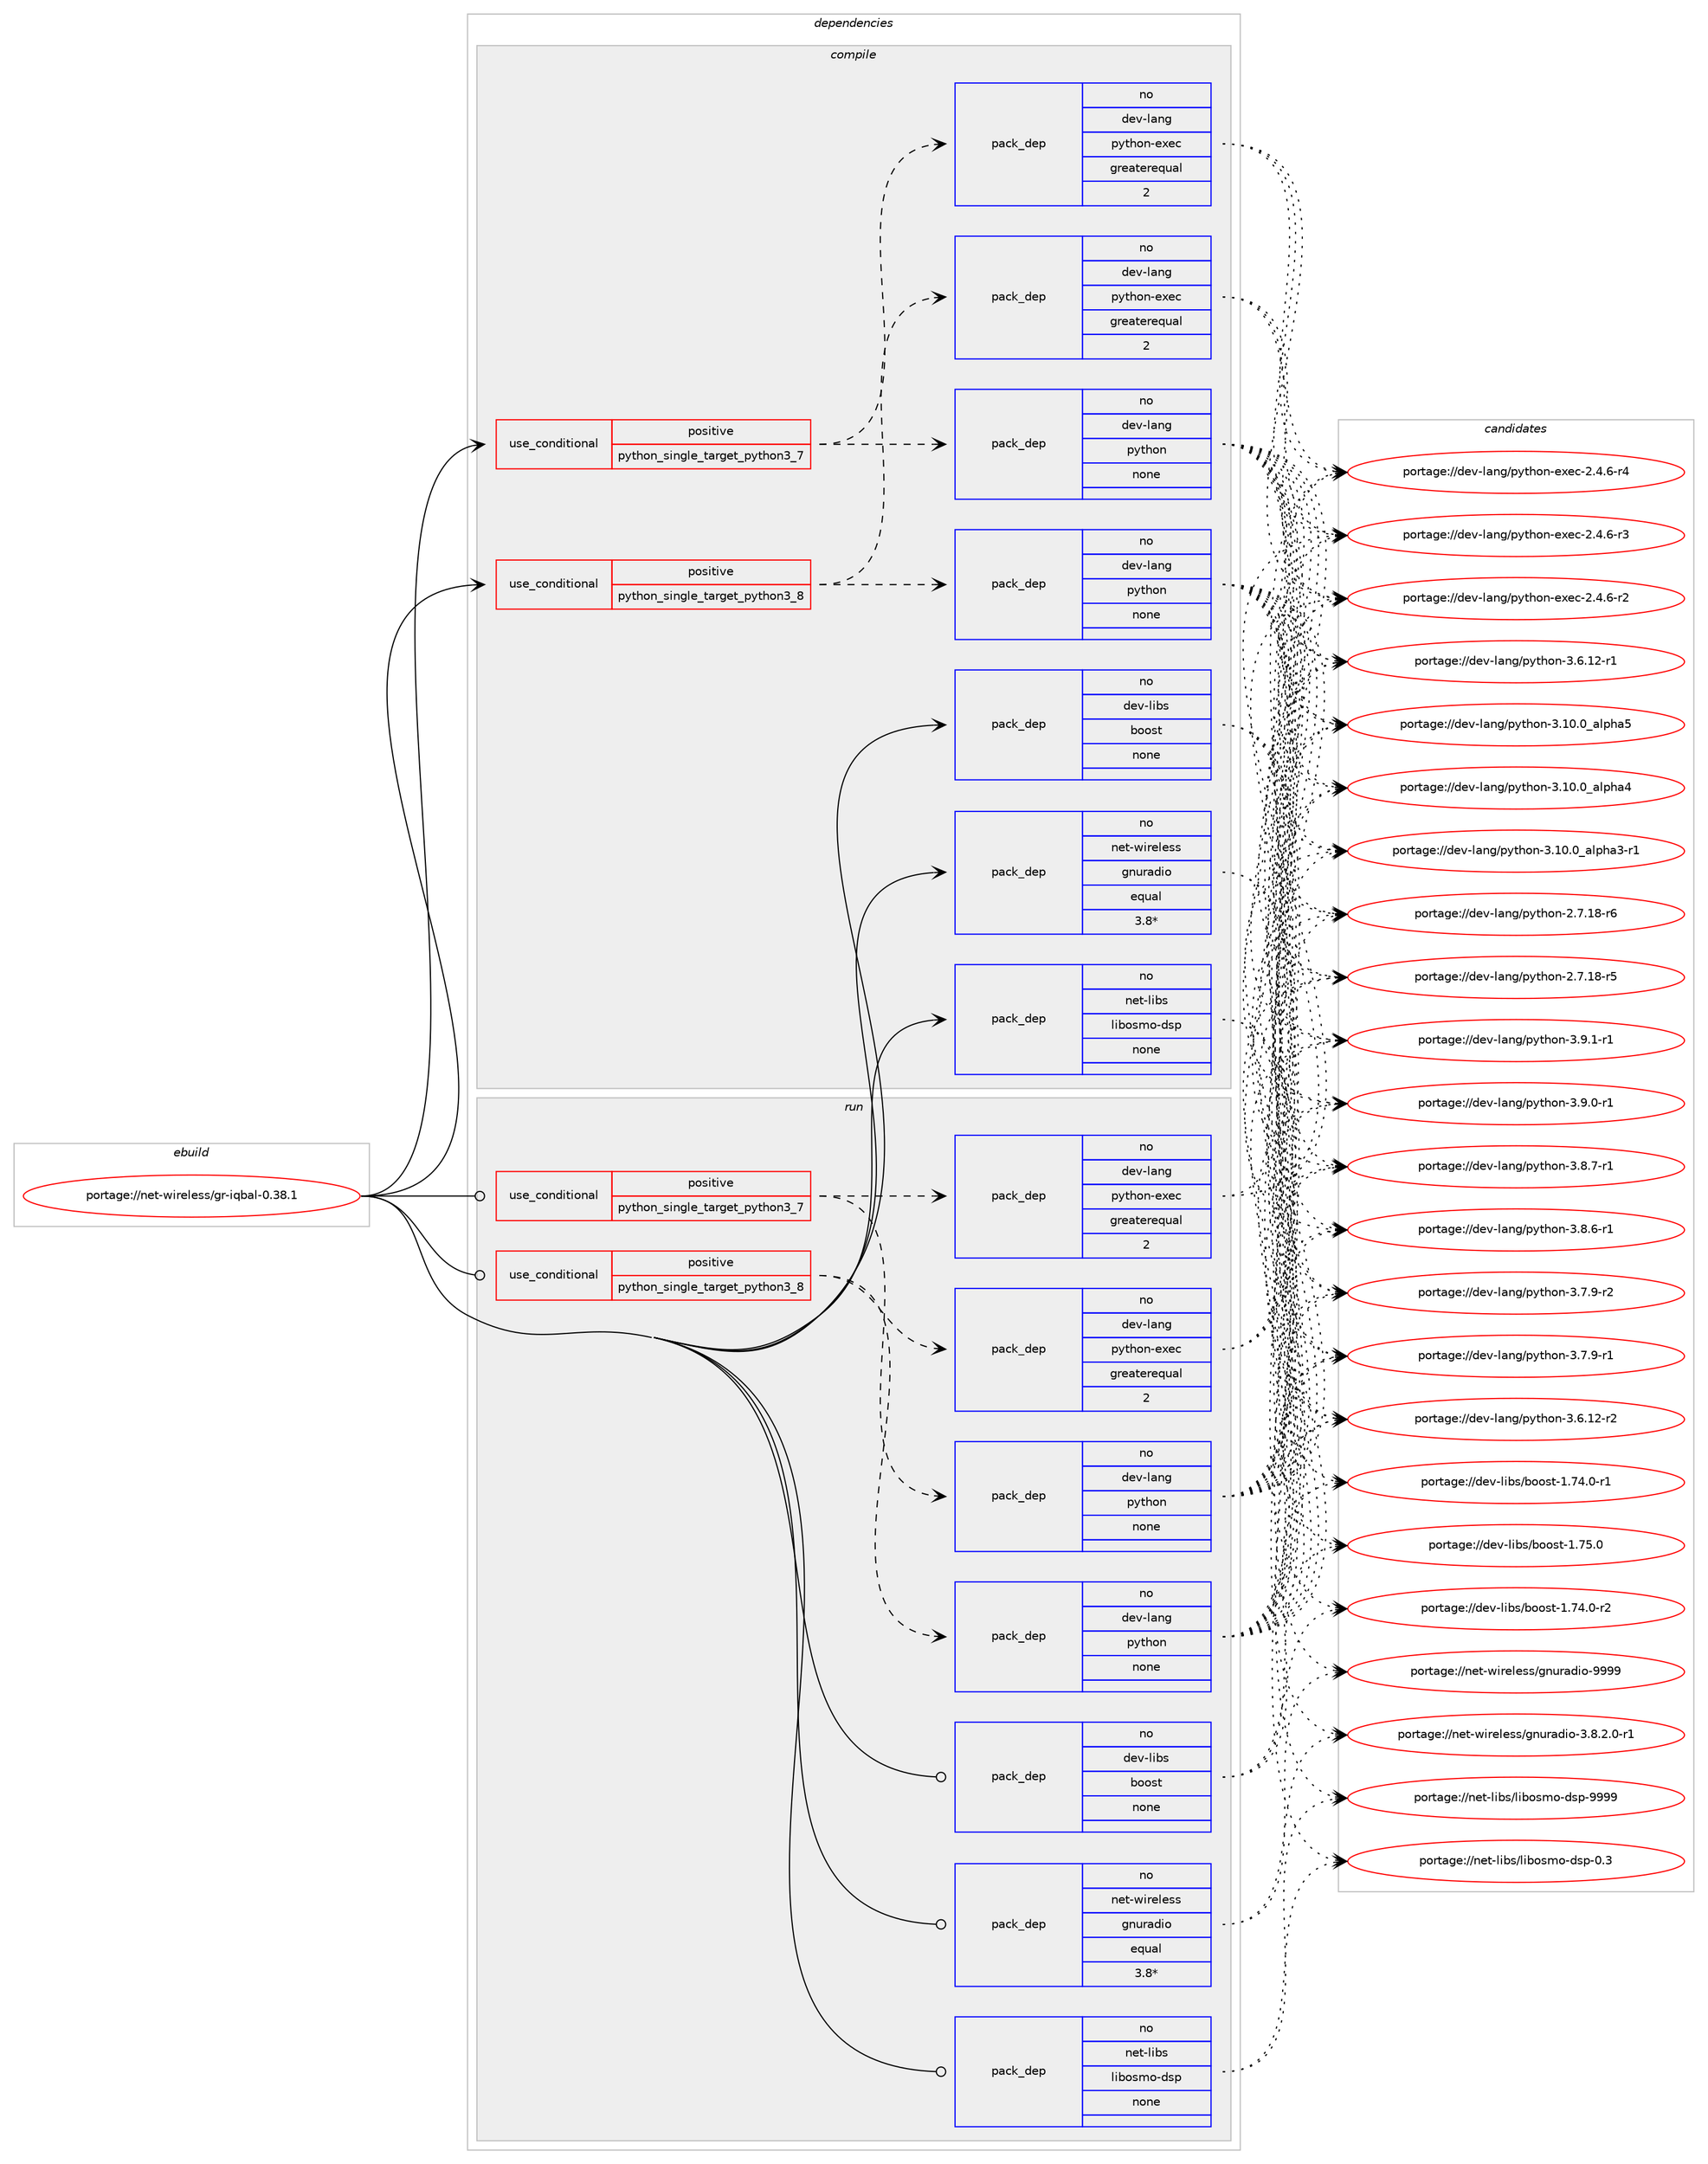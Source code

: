 digraph prolog {

# *************
# Graph options
# *************

newrank=true;
concentrate=true;
compound=true;
graph [rankdir=LR,fontname=Helvetica,fontsize=10,ranksep=1.5];#, ranksep=2.5, nodesep=0.2];
edge  [arrowhead=vee];
node  [fontname=Helvetica,fontsize=10];

# **********
# The ebuild
# **********

subgraph cluster_leftcol {
color=gray;
rank=same;
label=<<i>ebuild</i>>;
id [label="portage://net-wireless/gr-iqbal-0.38.1", color=red, width=4, href="../net-wireless/gr-iqbal-0.38.1.svg"];
}

# ****************
# The dependencies
# ****************

subgraph cluster_midcol {
color=gray;
label=<<i>dependencies</i>>;
subgraph cluster_compile {
fillcolor="#eeeeee";
style=filled;
label=<<i>compile</i>>;
subgraph cond6354 {
dependency20651 [label=<<TABLE BORDER="0" CELLBORDER="1" CELLSPACING="0" CELLPADDING="4"><TR><TD ROWSPAN="3" CELLPADDING="10">use_conditional</TD></TR><TR><TD>positive</TD></TR><TR><TD>python_single_target_python3_7</TD></TR></TABLE>>, shape=none, color=red];
subgraph pack14139 {
dependency20652 [label=<<TABLE BORDER="0" CELLBORDER="1" CELLSPACING="0" CELLPADDING="4" WIDTH="220"><TR><TD ROWSPAN="6" CELLPADDING="30">pack_dep</TD></TR><TR><TD WIDTH="110">no</TD></TR><TR><TD>dev-lang</TD></TR><TR><TD>python</TD></TR><TR><TD>none</TD></TR><TR><TD></TD></TR></TABLE>>, shape=none, color=blue];
}
dependency20651:e -> dependency20652:w [weight=20,style="dashed",arrowhead="vee"];
subgraph pack14140 {
dependency20653 [label=<<TABLE BORDER="0" CELLBORDER="1" CELLSPACING="0" CELLPADDING="4" WIDTH="220"><TR><TD ROWSPAN="6" CELLPADDING="30">pack_dep</TD></TR><TR><TD WIDTH="110">no</TD></TR><TR><TD>dev-lang</TD></TR><TR><TD>python-exec</TD></TR><TR><TD>greaterequal</TD></TR><TR><TD>2</TD></TR></TABLE>>, shape=none, color=blue];
}
dependency20651:e -> dependency20653:w [weight=20,style="dashed",arrowhead="vee"];
}
id:e -> dependency20651:w [weight=20,style="solid",arrowhead="vee"];
subgraph cond6355 {
dependency20654 [label=<<TABLE BORDER="0" CELLBORDER="1" CELLSPACING="0" CELLPADDING="4"><TR><TD ROWSPAN="3" CELLPADDING="10">use_conditional</TD></TR><TR><TD>positive</TD></TR><TR><TD>python_single_target_python3_8</TD></TR></TABLE>>, shape=none, color=red];
subgraph pack14141 {
dependency20655 [label=<<TABLE BORDER="0" CELLBORDER="1" CELLSPACING="0" CELLPADDING="4" WIDTH="220"><TR><TD ROWSPAN="6" CELLPADDING="30">pack_dep</TD></TR><TR><TD WIDTH="110">no</TD></TR><TR><TD>dev-lang</TD></TR><TR><TD>python</TD></TR><TR><TD>none</TD></TR><TR><TD></TD></TR></TABLE>>, shape=none, color=blue];
}
dependency20654:e -> dependency20655:w [weight=20,style="dashed",arrowhead="vee"];
subgraph pack14142 {
dependency20656 [label=<<TABLE BORDER="0" CELLBORDER="1" CELLSPACING="0" CELLPADDING="4" WIDTH="220"><TR><TD ROWSPAN="6" CELLPADDING="30">pack_dep</TD></TR><TR><TD WIDTH="110">no</TD></TR><TR><TD>dev-lang</TD></TR><TR><TD>python-exec</TD></TR><TR><TD>greaterequal</TD></TR><TR><TD>2</TD></TR></TABLE>>, shape=none, color=blue];
}
dependency20654:e -> dependency20656:w [weight=20,style="dashed",arrowhead="vee"];
}
id:e -> dependency20654:w [weight=20,style="solid",arrowhead="vee"];
subgraph pack14143 {
dependency20657 [label=<<TABLE BORDER="0" CELLBORDER="1" CELLSPACING="0" CELLPADDING="4" WIDTH="220"><TR><TD ROWSPAN="6" CELLPADDING="30">pack_dep</TD></TR><TR><TD WIDTH="110">no</TD></TR><TR><TD>dev-libs</TD></TR><TR><TD>boost</TD></TR><TR><TD>none</TD></TR><TR><TD></TD></TR></TABLE>>, shape=none, color=blue];
}
id:e -> dependency20657:w [weight=20,style="solid",arrowhead="vee"];
subgraph pack14144 {
dependency20658 [label=<<TABLE BORDER="0" CELLBORDER="1" CELLSPACING="0" CELLPADDING="4" WIDTH="220"><TR><TD ROWSPAN="6" CELLPADDING="30">pack_dep</TD></TR><TR><TD WIDTH="110">no</TD></TR><TR><TD>net-libs</TD></TR><TR><TD>libosmo-dsp</TD></TR><TR><TD>none</TD></TR><TR><TD></TD></TR></TABLE>>, shape=none, color=blue];
}
id:e -> dependency20658:w [weight=20,style="solid",arrowhead="vee"];
subgraph pack14145 {
dependency20659 [label=<<TABLE BORDER="0" CELLBORDER="1" CELLSPACING="0" CELLPADDING="4" WIDTH="220"><TR><TD ROWSPAN="6" CELLPADDING="30">pack_dep</TD></TR><TR><TD WIDTH="110">no</TD></TR><TR><TD>net-wireless</TD></TR><TR><TD>gnuradio</TD></TR><TR><TD>equal</TD></TR><TR><TD>3.8*</TD></TR></TABLE>>, shape=none, color=blue];
}
id:e -> dependency20659:w [weight=20,style="solid",arrowhead="vee"];
}
subgraph cluster_compileandrun {
fillcolor="#eeeeee";
style=filled;
label=<<i>compile and run</i>>;
}
subgraph cluster_run {
fillcolor="#eeeeee";
style=filled;
label=<<i>run</i>>;
subgraph cond6356 {
dependency20660 [label=<<TABLE BORDER="0" CELLBORDER="1" CELLSPACING="0" CELLPADDING="4"><TR><TD ROWSPAN="3" CELLPADDING="10">use_conditional</TD></TR><TR><TD>positive</TD></TR><TR><TD>python_single_target_python3_7</TD></TR></TABLE>>, shape=none, color=red];
subgraph pack14146 {
dependency20661 [label=<<TABLE BORDER="0" CELLBORDER="1" CELLSPACING="0" CELLPADDING="4" WIDTH="220"><TR><TD ROWSPAN="6" CELLPADDING="30">pack_dep</TD></TR><TR><TD WIDTH="110">no</TD></TR><TR><TD>dev-lang</TD></TR><TR><TD>python</TD></TR><TR><TD>none</TD></TR><TR><TD></TD></TR></TABLE>>, shape=none, color=blue];
}
dependency20660:e -> dependency20661:w [weight=20,style="dashed",arrowhead="vee"];
subgraph pack14147 {
dependency20662 [label=<<TABLE BORDER="0" CELLBORDER="1" CELLSPACING="0" CELLPADDING="4" WIDTH="220"><TR><TD ROWSPAN="6" CELLPADDING="30">pack_dep</TD></TR><TR><TD WIDTH="110">no</TD></TR><TR><TD>dev-lang</TD></TR><TR><TD>python-exec</TD></TR><TR><TD>greaterequal</TD></TR><TR><TD>2</TD></TR></TABLE>>, shape=none, color=blue];
}
dependency20660:e -> dependency20662:w [weight=20,style="dashed",arrowhead="vee"];
}
id:e -> dependency20660:w [weight=20,style="solid",arrowhead="odot"];
subgraph cond6357 {
dependency20663 [label=<<TABLE BORDER="0" CELLBORDER="1" CELLSPACING="0" CELLPADDING="4"><TR><TD ROWSPAN="3" CELLPADDING="10">use_conditional</TD></TR><TR><TD>positive</TD></TR><TR><TD>python_single_target_python3_8</TD></TR></TABLE>>, shape=none, color=red];
subgraph pack14148 {
dependency20664 [label=<<TABLE BORDER="0" CELLBORDER="1" CELLSPACING="0" CELLPADDING="4" WIDTH="220"><TR><TD ROWSPAN="6" CELLPADDING="30">pack_dep</TD></TR><TR><TD WIDTH="110">no</TD></TR><TR><TD>dev-lang</TD></TR><TR><TD>python</TD></TR><TR><TD>none</TD></TR><TR><TD></TD></TR></TABLE>>, shape=none, color=blue];
}
dependency20663:e -> dependency20664:w [weight=20,style="dashed",arrowhead="vee"];
subgraph pack14149 {
dependency20665 [label=<<TABLE BORDER="0" CELLBORDER="1" CELLSPACING="0" CELLPADDING="4" WIDTH="220"><TR><TD ROWSPAN="6" CELLPADDING="30">pack_dep</TD></TR><TR><TD WIDTH="110">no</TD></TR><TR><TD>dev-lang</TD></TR><TR><TD>python-exec</TD></TR><TR><TD>greaterequal</TD></TR><TR><TD>2</TD></TR></TABLE>>, shape=none, color=blue];
}
dependency20663:e -> dependency20665:w [weight=20,style="dashed",arrowhead="vee"];
}
id:e -> dependency20663:w [weight=20,style="solid",arrowhead="odot"];
subgraph pack14150 {
dependency20666 [label=<<TABLE BORDER="0" CELLBORDER="1" CELLSPACING="0" CELLPADDING="4" WIDTH="220"><TR><TD ROWSPAN="6" CELLPADDING="30">pack_dep</TD></TR><TR><TD WIDTH="110">no</TD></TR><TR><TD>dev-libs</TD></TR><TR><TD>boost</TD></TR><TR><TD>none</TD></TR><TR><TD></TD></TR></TABLE>>, shape=none, color=blue];
}
id:e -> dependency20666:w [weight=20,style="solid",arrowhead="odot"];
subgraph pack14151 {
dependency20667 [label=<<TABLE BORDER="0" CELLBORDER="1" CELLSPACING="0" CELLPADDING="4" WIDTH="220"><TR><TD ROWSPAN="6" CELLPADDING="30">pack_dep</TD></TR><TR><TD WIDTH="110">no</TD></TR><TR><TD>net-libs</TD></TR><TR><TD>libosmo-dsp</TD></TR><TR><TD>none</TD></TR><TR><TD></TD></TR></TABLE>>, shape=none, color=blue];
}
id:e -> dependency20667:w [weight=20,style="solid",arrowhead="odot"];
subgraph pack14152 {
dependency20668 [label=<<TABLE BORDER="0" CELLBORDER="1" CELLSPACING="0" CELLPADDING="4" WIDTH="220"><TR><TD ROWSPAN="6" CELLPADDING="30">pack_dep</TD></TR><TR><TD WIDTH="110">no</TD></TR><TR><TD>net-wireless</TD></TR><TR><TD>gnuradio</TD></TR><TR><TD>equal</TD></TR><TR><TD>3.8*</TD></TR></TABLE>>, shape=none, color=blue];
}
id:e -> dependency20668:w [weight=20,style="solid",arrowhead="odot"];
}
}

# **************
# The candidates
# **************

subgraph cluster_choices {
rank=same;
color=gray;
label=<<i>candidates</i>>;

subgraph choice14139 {
color=black;
nodesep=1;
choice1001011184510897110103471121211161041111104551465746494511449 [label="portage://dev-lang/python-3.9.1-r1", color=red, width=4,href="../dev-lang/python-3.9.1-r1.svg"];
choice1001011184510897110103471121211161041111104551465746484511449 [label="portage://dev-lang/python-3.9.0-r1", color=red, width=4,href="../dev-lang/python-3.9.0-r1.svg"];
choice1001011184510897110103471121211161041111104551465646554511449 [label="portage://dev-lang/python-3.8.7-r1", color=red, width=4,href="../dev-lang/python-3.8.7-r1.svg"];
choice1001011184510897110103471121211161041111104551465646544511449 [label="portage://dev-lang/python-3.8.6-r1", color=red, width=4,href="../dev-lang/python-3.8.6-r1.svg"];
choice1001011184510897110103471121211161041111104551465546574511450 [label="portage://dev-lang/python-3.7.9-r2", color=red, width=4,href="../dev-lang/python-3.7.9-r2.svg"];
choice1001011184510897110103471121211161041111104551465546574511449 [label="portage://dev-lang/python-3.7.9-r1", color=red, width=4,href="../dev-lang/python-3.7.9-r1.svg"];
choice100101118451089711010347112121116104111110455146544649504511450 [label="portage://dev-lang/python-3.6.12-r2", color=red, width=4,href="../dev-lang/python-3.6.12-r2.svg"];
choice100101118451089711010347112121116104111110455146544649504511449 [label="portage://dev-lang/python-3.6.12-r1", color=red, width=4,href="../dev-lang/python-3.6.12-r1.svg"];
choice1001011184510897110103471121211161041111104551464948464895971081121049753 [label="portage://dev-lang/python-3.10.0_alpha5", color=red, width=4,href="../dev-lang/python-3.10.0_alpha5.svg"];
choice1001011184510897110103471121211161041111104551464948464895971081121049752 [label="portage://dev-lang/python-3.10.0_alpha4", color=red, width=4,href="../dev-lang/python-3.10.0_alpha4.svg"];
choice10010111845108971101034711212111610411111045514649484648959710811210497514511449 [label="portage://dev-lang/python-3.10.0_alpha3-r1", color=red, width=4,href="../dev-lang/python-3.10.0_alpha3-r1.svg"];
choice100101118451089711010347112121116104111110455046554649564511454 [label="portage://dev-lang/python-2.7.18-r6", color=red, width=4,href="../dev-lang/python-2.7.18-r6.svg"];
choice100101118451089711010347112121116104111110455046554649564511453 [label="portage://dev-lang/python-2.7.18-r5", color=red, width=4,href="../dev-lang/python-2.7.18-r5.svg"];
dependency20652:e -> choice1001011184510897110103471121211161041111104551465746494511449:w [style=dotted,weight="100"];
dependency20652:e -> choice1001011184510897110103471121211161041111104551465746484511449:w [style=dotted,weight="100"];
dependency20652:e -> choice1001011184510897110103471121211161041111104551465646554511449:w [style=dotted,weight="100"];
dependency20652:e -> choice1001011184510897110103471121211161041111104551465646544511449:w [style=dotted,weight="100"];
dependency20652:e -> choice1001011184510897110103471121211161041111104551465546574511450:w [style=dotted,weight="100"];
dependency20652:e -> choice1001011184510897110103471121211161041111104551465546574511449:w [style=dotted,weight="100"];
dependency20652:e -> choice100101118451089711010347112121116104111110455146544649504511450:w [style=dotted,weight="100"];
dependency20652:e -> choice100101118451089711010347112121116104111110455146544649504511449:w [style=dotted,weight="100"];
dependency20652:e -> choice1001011184510897110103471121211161041111104551464948464895971081121049753:w [style=dotted,weight="100"];
dependency20652:e -> choice1001011184510897110103471121211161041111104551464948464895971081121049752:w [style=dotted,weight="100"];
dependency20652:e -> choice10010111845108971101034711212111610411111045514649484648959710811210497514511449:w [style=dotted,weight="100"];
dependency20652:e -> choice100101118451089711010347112121116104111110455046554649564511454:w [style=dotted,weight="100"];
dependency20652:e -> choice100101118451089711010347112121116104111110455046554649564511453:w [style=dotted,weight="100"];
}
subgraph choice14140 {
color=black;
nodesep=1;
choice10010111845108971101034711212111610411111045101120101994550465246544511452 [label="portage://dev-lang/python-exec-2.4.6-r4", color=red, width=4,href="../dev-lang/python-exec-2.4.6-r4.svg"];
choice10010111845108971101034711212111610411111045101120101994550465246544511451 [label="portage://dev-lang/python-exec-2.4.6-r3", color=red, width=4,href="../dev-lang/python-exec-2.4.6-r3.svg"];
choice10010111845108971101034711212111610411111045101120101994550465246544511450 [label="portage://dev-lang/python-exec-2.4.6-r2", color=red, width=4,href="../dev-lang/python-exec-2.4.6-r2.svg"];
dependency20653:e -> choice10010111845108971101034711212111610411111045101120101994550465246544511452:w [style=dotted,weight="100"];
dependency20653:e -> choice10010111845108971101034711212111610411111045101120101994550465246544511451:w [style=dotted,weight="100"];
dependency20653:e -> choice10010111845108971101034711212111610411111045101120101994550465246544511450:w [style=dotted,weight="100"];
}
subgraph choice14141 {
color=black;
nodesep=1;
choice1001011184510897110103471121211161041111104551465746494511449 [label="portage://dev-lang/python-3.9.1-r1", color=red, width=4,href="../dev-lang/python-3.9.1-r1.svg"];
choice1001011184510897110103471121211161041111104551465746484511449 [label="portage://dev-lang/python-3.9.0-r1", color=red, width=4,href="../dev-lang/python-3.9.0-r1.svg"];
choice1001011184510897110103471121211161041111104551465646554511449 [label="portage://dev-lang/python-3.8.7-r1", color=red, width=4,href="../dev-lang/python-3.8.7-r1.svg"];
choice1001011184510897110103471121211161041111104551465646544511449 [label="portage://dev-lang/python-3.8.6-r1", color=red, width=4,href="../dev-lang/python-3.8.6-r1.svg"];
choice1001011184510897110103471121211161041111104551465546574511450 [label="portage://dev-lang/python-3.7.9-r2", color=red, width=4,href="../dev-lang/python-3.7.9-r2.svg"];
choice1001011184510897110103471121211161041111104551465546574511449 [label="portage://dev-lang/python-3.7.9-r1", color=red, width=4,href="../dev-lang/python-3.7.9-r1.svg"];
choice100101118451089711010347112121116104111110455146544649504511450 [label="portage://dev-lang/python-3.6.12-r2", color=red, width=4,href="../dev-lang/python-3.6.12-r2.svg"];
choice100101118451089711010347112121116104111110455146544649504511449 [label="portage://dev-lang/python-3.6.12-r1", color=red, width=4,href="../dev-lang/python-3.6.12-r1.svg"];
choice1001011184510897110103471121211161041111104551464948464895971081121049753 [label="portage://dev-lang/python-3.10.0_alpha5", color=red, width=4,href="../dev-lang/python-3.10.0_alpha5.svg"];
choice1001011184510897110103471121211161041111104551464948464895971081121049752 [label="portage://dev-lang/python-3.10.0_alpha4", color=red, width=4,href="../dev-lang/python-3.10.0_alpha4.svg"];
choice10010111845108971101034711212111610411111045514649484648959710811210497514511449 [label="portage://dev-lang/python-3.10.0_alpha3-r1", color=red, width=4,href="../dev-lang/python-3.10.0_alpha3-r1.svg"];
choice100101118451089711010347112121116104111110455046554649564511454 [label="portage://dev-lang/python-2.7.18-r6", color=red, width=4,href="../dev-lang/python-2.7.18-r6.svg"];
choice100101118451089711010347112121116104111110455046554649564511453 [label="portage://dev-lang/python-2.7.18-r5", color=red, width=4,href="../dev-lang/python-2.7.18-r5.svg"];
dependency20655:e -> choice1001011184510897110103471121211161041111104551465746494511449:w [style=dotted,weight="100"];
dependency20655:e -> choice1001011184510897110103471121211161041111104551465746484511449:w [style=dotted,weight="100"];
dependency20655:e -> choice1001011184510897110103471121211161041111104551465646554511449:w [style=dotted,weight="100"];
dependency20655:e -> choice1001011184510897110103471121211161041111104551465646544511449:w [style=dotted,weight="100"];
dependency20655:e -> choice1001011184510897110103471121211161041111104551465546574511450:w [style=dotted,weight="100"];
dependency20655:e -> choice1001011184510897110103471121211161041111104551465546574511449:w [style=dotted,weight="100"];
dependency20655:e -> choice100101118451089711010347112121116104111110455146544649504511450:w [style=dotted,weight="100"];
dependency20655:e -> choice100101118451089711010347112121116104111110455146544649504511449:w [style=dotted,weight="100"];
dependency20655:e -> choice1001011184510897110103471121211161041111104551464948464895971081121049753:w [style=dotted,weight="100"];
dependency20655:e -> choice1001011184510897110103471121211161041111104551464948464895971081121049752:w [style=dotted,weight="100"];
dependency20655:e -> choice10010111845108971101034711212111610411111045514649484648959710811210497514511449:w [style=dotted,weight="100"];
dependency20655:e -> choice100101118451089711010347112121116104111110455046554649564511454:w [style=dotted,weight="100"];
dependency20655:e -> choice100101118451089711010347112121116104111110455046554649564511453:w [style=dotted,weight="100"];
}
subgraph choice14142 {
color=black;
nodesep=1;
choice10010111845108971101034711212111610411111045101120101994550465246544511452 [label="portage://dev-lang/python-exec-2.4.6-r4", color=red, width=4,href="../dev-lang/python-exec-2.4.6-r4.svg"];
choice10010111845108971101034711212111610411111045101120101994550465246544511451 [label="portage://dev-lang/python-exec-2.4.6-r3", color=red, width=4,href="../dev-lang/python-exec-2.4.6-r3.svg"];
choice10010111845108971101034711212111610411111045101120101994550465246544511450 [label="portage://dev-lang/python-exec-2.4.6-r2", color=red, width=4,href="../dev-lang/python-exec-2.4.6-r2.svg"];
dependency20656:e -> choice10010111845108971101034711212111610411111045101120101994550465246544511452:w [style=dotted,weight="100"];
dependency20656:e -> choice10010111845108971101034711212111610411111045101120101994550465246544511451:w [style=dotted,weight="100"];
dependency20656:e -> choice10010111845108971101034711212111610411111045101120101994550465246544511450:w [style=dotted,weight="100"];
}
subgraph choice14143 {
color=black;
nodesep=1;
choice1001011184510810598115479811111111511645494655534648 [label="portage://dev-libs/boost-1.75.0", color=red, width=4,href="../dev-libs/boost-1.75.0.svg"];
choice10010111845108105981154798111111115116454946555246484511450 [label="portage://dev-libs/boost-1.74.0-r2", color=red, width=4,href="../dev-libs/boost-1.74.0-r2.svg"];
choice10010111845108105981154798111111115116454946555246484511449 [label="portage://dev-libs/boost-1.74.0-r1", color=red, width=4,href="../dev-libs/boost-1.74.0-r1.svg"];
dependency20657:e -> choice1001011184510810598115479811111111511645494655534648:w [style=dotted,weight="100"];
dependency20657:e -> choice10010111845108105981154798111111115116454946555246484511450:w [style=dotted,weight="100"];
dependency20657:e -> choice10010111845108105981154798111111115116454946555246484511449:w [style=dotted,weight="100"];
}
subgraph choice14144 {
color=black;
nodesep=1;
choice11010111645108105981154710810598111115109111451001151124557575757 [label="portage://net-libs/libosmo-dsp-9999", color=red, width=4,href="../net-libs/libosmo-dsp-9999.svg"];
choice110101116451081059811547108105981111151091114510011511245484651 [label="portage://net-libs/libosmo-dsp-0.3", color=red, width=4,href="../net-libs/libosmo-dsp-0.3.svg"];
dependency20658:e -> choice11010111645108105981154710810598111115109111451001151124557575757:w [style=dotted,weight="100"];
dependency20658:e -> choice110101116451081059811547108105981111151091114510011511245484651:w [style=dotted,weight="100"];
}
subgraph choice14145 {
color=black;
nodesep=1;
choice1101011164511910511410110810111511547103110117114971001051114557575757 [label="portage://net-wireless/gnuradio-9999", color=red, width=4,href="../net-wireless/gnuradio-9999.svg"];
choice11010111645119105114101108101115115471031101171149710010511145514656465046484511449 [label="portage://net-wireless/gnuradio-3.8.2.0-r1", color=red, width=4,href="../net-wireless/gnuradio-3.8.2.0-r1.svg"];
dependency20659:e -> choice1101011164511910511410110810111511547103110117114971001051114557575757:w [style=dotted,weight="100"];
dependency20659:e -> choice11010111645119105114101108101115115471031101171149710010511145514656465046484511449:w [style=dotted,weight="100"];
}
subgraph choice14146 {
color=black;
nodesep=1;
choice1001011184510897110103471121211161041111104551465746494511449 [label="portage://dev-lang/python-3.9.1-r1", color=red, width=4,href="../dev-lang/python-3.9.1-r1.svg"];
choice1001011184510897110103471121211161041111104551465746484511449 [label="portage://dev-lang/python-3.9.0-r1", color=red, width=4,href="../dev-lang/python-3.9.0-r1.svg"];
choice1001011184510897110103471121211161041111104551465646554511449 [label="portage://dev-lang/python-3.8.7-r1", color=red, width=4,href="../dev-lang/python-3.8.7-r1.svg"];
choice1001011184510897110103471121211161041111104551465646544511449 [label="portage://dev-lang/python-3.8.6-r1", color=red, width=4,href="../dev-lang/python-3.8.6-r1.svg"];
choice1001011184510897110103471121211161041111104551465546574511450 [label="portage://dev-lang/python-3.7.9-r2", color=red, width=4,href="../dev-lang/python-3.7.9-r2.svg"];
choice1001011184510897110103471121211161041111104551465546574511449 [label="portage://dev-lang/python-3.7.9-r1", color=red, width=4,href="../dev-lang/python-3.7.9-r1.svg"];
choice100101118451089711010347112121116104111110455146544649504511450 [label="portage://dev-lang/python-3.6.12-r2", color=red, width=4,href="../dev-lang/python-3.6.12-r2.svg"];
choice100101118451089711010347112121116104111110455146544649504511449 [label="portage://dev-lang/python-3.6.12-r1", color=red, width=4,href="../dev-lang/python-3.6.12-r1.svg"];
choice1001011184510897110103471121211161041111104551464948464895971081121049753 [label="portage://dev-lang/python-3.10.0_alpha5", color=red, width=4,href="../dev-lang/python-3.10.0_alpha5.svg"];
choice1001011184510897110103471121211161041111104551464948464895971081121049752 [label="portage://dev-lang/python-3.10.0_alpha4", color=red, width=4,href="../dev-lang/python-3.10.0_alpha4.svg"];
choice10010111845108971101034711212111610411111045514649484648959710811210497514511449 [label="portage://dev-lang/python-3.10.0_alpha3-r1", color=red, width=4,href="../dev-lang/python-3.10.0_alpha3-r1.svg"];
choice100101118451089711010347112121116104111110455046554649564511454 [label="portage://dev-lang/python-2.7.18-r6", color=red, width=4,href="../dev-lang/python-2.7.18-r6.svg"];
choice100101118451089711010347112121116104111110455046554649564511453 [label="portage://dev-lang/python-2.7.18-r5", color=red, width=4,href="../dev-lang/python-2.7.18-r5.svg"];
dependency20661:e -> choice1001011184510897110103471121211161041111104551465746494511449:w [style=dotted,weight="100"];
dependency20661:e -> choice1001011184510897110103471121211161041111104551465746484511449:w [style=dotted,weight="100"];
dependency20661:e -> choice1001011184510897110103471121211161041111104551465646554511449:w [style=dotted,weight="100"];
dependency20661:e -> choice1001011184510897110103471121211161041111104551465646544511449:w [style=dotted,weight="100"];
dependency20661:e -> choice1001011184510897110103471121211161041111104551465546574511450:w [style=dotted,weight="100"];
dependency20661:e -> choice1001011184510897110103471121211161041111104551465546574511449:w [style=dotted,weight="100"];
dependency20661:e -> choice100101118451089711010347112121116104111110455146544649504511450:w [style=dotted,weight="100"];
dependency20661:e -> choice100101118451089711010347112121116104111110455146544649504511449:w [style=dotted,weight="100"];
dependency20661:e -> choice1001011184510897110103471121211161041111104551464948464895971081121049753:w [style=dotted,weight="100"];
dependency20661:e -> choice1001011184510897110103471121211161041111104551464948464895971081121049752:w [style=dotted,weight="100"];
dependency20661:e -> choice10010111845108971101034711212111610411111045514649484648959710811210497514511449:w [style=dotted,weight="100"];
dependency20661:e -> choice100101118451089711010347112121116104111110455046554649564511454:w [style=dotted,weight="100"];
dependency20661:e -> choice100101118451089711010347112121116104111110455046554649564511453:w [style=dotted,weight="100"];
}
subgraph choice14147 {
color=black;
nodesep=1;
choice10010111845108971101034711212111610411111045101120101994550465246544511452 [label="portage://dev-lang/python-exec-2.4.6-r4", color=red, width=4,href="../dev-lang/python-exec-2.4.6-r4.svg"];
choice10010111845108971101034711212111610411111045101120101994550465246544511451 [label="portage://dev-lang/python-exec-2.4.6-r3", color=red, width=4,href="../dev-lang/python-exec-2.4.6-r3.svg"];
choice10010111845108971101034711212111610411111045101120101994550465246544511450 [label="portage://dev-lang/python-exec-2.4.6-r2", color=red, width=4,href="../dev-lang/python-exec-2.4.6-r2.svg"];
dependency20662:e -> choice10010111845108971101034711212111610411111045101120101994550465246544511452:w [style=dotted,weight="100"];
dependency20662:e -> choice10010111845108971101034711212111610411111045101120101994550465246544511451:w [style=dotted,weight="100"];
dependency20662:e -> choice10010111845108971101034711212111610411111045101120101994550465246544511450:w [style=dotted,weight="100"];
}
subgraph choice14148 {
color=black;
nodesep=1;
choice1001011184510897110103471121211161041111104551465746494511449 [label="portage://dev-lang/python-3.9.1-r1", color=red, width=4,href="../dev-lang/python-3.9.1-r1.svg"];
choice1001011184510897110103471121211161041111104551465746484511449 [label="portage://dev-lang/python-3.9.0-r1", color=red, width=4,href="../dev-lang/python-3.9.0-r1.svg"];
choice1001011184510897110103471121211161041111104551465646554511449 [label="portage://dev-lang/python-3.8.7-r1", color=red, width=4,href="../dev-lang/python-3.8.7-r1.svg"];
choice1001011184510897110103471121211161041111104551465646544511449 [label="portage://dev-lang/python-3.8.6-r1", color=red, width=4,href="../dev-lang/python-3.8.6-r1.svg"];
choice1001011184510897110103471121211161041111104551465546574511450 [label="portage://dev-lang/python-3.7.9-r2", color=red, width=4,href="../dev-lang/python-3.7.9-r2.svg"];
choice1001011184510897110103471121211161041111104551465546574511449 [label="portage://dev-lang/python-3.7.9-r1", color=red, width=4,href="../dev-lang/python-3.7.9-r1.svg"];
choice100101118451089711010347112121116104111110455146544649504511450 [label="portage://dev-lang/python-3.6.12-r2", color=red, width=4,href="../dev-lang/python-3.6.12-r2.svg"];
choice100101118451089711010347112121116104111110455146544649504511449 [label="portage://dev-lang/python-3.6.12-r1", color=red, width=4,href="../dev-lang/python-3.6.12-r1.svg"];
choice1001011184510897110103471121211161041111104551464948464895971081121049753 [label="portage://dev-lang/python-3.10.0_alpha5", color=red, width=4,href="../dev-lang/python-3.10.0_alpha5.svg"];
choice1001011184510897110103471121211161041111104551464948464895971081121049752 [label="portage://dev-lang/python-3.10.0_alpha4", color=red, width=4,href="../dev-lang/python-3.10.0_alpha4.svg"];
choice10010111845108971101034711212111610411111045514649484648959710811210497514511449 [label="portage://dev-lang/python-3.10.0_alpha3-r1", color=red, width=4,href="../dev-lang/python-3.10.0_alpha3-r1.svg"];
choice100101118451089711010347112121116104111110455046554649564511454 [label="portage://dev-lang/python-2.7.18-r6", color=red, width=4,href="../dev-lang/python-2.7.18-r6.svg"];
choice100101118451089711010347112121116104111110455046554649564511453 [label="portage://dev-lang/python-2.7.18-r5", color=red, width=4,href="../dev-lang/python-2.7.18-r5.svg"];
dependency20664:e -> choice1001011184510897110103471121211161041111104551465746494511449:w [style=dotted,weight="100"];
dependency20664:e -> choice1001011184510897110103471121211161041111104551465746484511449:w [style=dotted,weight="100"];
dependency20664:e -> choice1001011184510897110103471121211161041111104551465646554511449:w [style=dotted,weight="100"];
dependency20664:e -> choice1001011184510897110103471121211161041111104551465646544511449:w [style=dotted,weight="100"];
dependency20664:e -> choice1001011184510897110103471121211161041111104551465546574511450:w [style=dotted,weight="100"];
dependency20664:e -> choice1001011184510897110103471121211161041111104551465546574511449:w [style=dotted,weight="100"];
dependency20664:e -> choice100101118451089711010347112121116104111110455146544649504511450:w [style=dotted,weight="100"];
dependency20664:e -> choice100101118451089711010347112121116104111110455146544649504511449:w [style=dotted,weight="100"];
dependency20664:e -> choice1001011184510897110103471121211161041111104551464948464895971081121049753:w [style=dotted,weight="100"];
dependency20664:e -> choice1001011184510897110103471121211161041111104551464948464895971081121049752:w [style=dotted,weight="100"];
dependency20664:e -> choice10010111845108971101034711212111610411111045514649484648959710811210497514511449:w [style=dotted,weight="100"];
dependency20664:e -> choice100101118451089711010347112121116104111110455046554649564511454:w [style=dotted,weight="100"];
dependency20664:e -> choice100101118451089711010347112121116104111110455046554649564511453:w [style=dotted,weight="100"];
}
subgraph choice14149 {
color=black;
nodesep=1;
choice10010111845108971101034711212111610411111045101120101994550465246544511452 [label="portage://dev-lang/python-exec-2.4.6-r4", color=red, width=4,href="../dev-lang/python-exec-2.4.6-r4.svg"];
choice10010111845108971101034711212111610411111045101120101994550465246544511451 [label="portage://dev-lang/python-exec-2.4.6-r3", color=red, width=4,href="../dev-lang/python-exec-2.4.6-r3.svg"];
choice10010111845108971101034711212111610411111045101120101994550465246544511450 [label="portage://dev-lang/python-exec-2.4.6-r2", color=red, width=4,href="../dev-lang/python-exec-2.4.6-r2.svg"];
dependency20665:e -> choice10010111845108971101034711212111610411111045101120101994550465246544511452:w [style=dotted,weight="100"];
dependency20665:e -> choice10010111845108971101034711212111610411111045101120101994550465246544511451:w [style=dotted,weight="100"];
dependency20665:e -> choice10010111845108971101034711212111610411111045101120101994550465246544511450:w [style=dotted,weight="100"];
}
subgraph choice14150 {
color=black;
nodesep=1;
choice1001011184510810598115479811111111511645494655534648 [label="portage://dev-libs/boost-1.75.0", color=red, width=4,href="../dev-libs/boost-1.75.0.svg"];
choice10010111845108105981154798111111115116454946555246484511450 [label="portage://dev-libs/boost-1.74.0-r2", color=red, width=4,href="../dev-libs/boost-1.74.0-r2.svg"];
choice10010111845108105981154798111111115116454946555246484511449 [label="portage://dev-libs/boost-1.74.0-r1", color=red, width=4,href="../dev-libs/boost-1.74.0-r1.svg"];
dependency20666:e -> choice1001011184510810598115479811111111511645494655534648:w [style=dotted,weight="100"];
dependency20666:e -> choice10010111845108105981154798111111115116454946555246484511450:w [style=dotted,weight="100"];
dependency20666:e -> choice10010111845108105981154798111111115116454946555246484511449:w [style=dotted,weight="100"];
}
subgraph choice14151 {
color=black;
nodesep=1;
choice11010111645108105981154710810598111115109111451001151124557575757 [label="portage://net-libs/libosmo-dsp-9999", color=red, width=4,href="../net-libs/libosmo-dsp-9999.svg"];
choice110101116451081059811547108105981111151091114510011511245484651 [label="portage://net-libs/libosmo-dsp-0.3", color=red, width=4,href="../net-libs/libosmo-dsp-0.3.svg"];
dependency20667:e -> choice11010111645108105981154710810598111115109111451001151124557575757:w [style=dotted,weight="100"];
dependency20667:e -> choice110101116451081059811547108105981111151091114510011511245484651:w [style=dotted,weight="100"];
}
subgraph choice14152 {
color=black;
nodesep=1;
choice1101011164511910511410110810111511547103110117114971001051114557575757 [label="portage://net-wireless/gnuradio-9999", color=red, width=4,href="../net-wireless/gnuradio-9999.svg"];
choice11010111645119105114101108101115115471031101171149710010511145514656465046484511449 [label="portage://net-wireless/gnuradio-3.8.2.0-r1", color=red, width=4,href="../net-wireless/gnuradio-3.8.2.0-r1.svg"];
dependency20668:e -> choice1101011164511910511410110810111511547103110117114971001051114557575757:w [style=dotted,weight="100"];
dependency20668:e -> choice11010111645119105114101108101115115471031101171149710010511145514656465046484511449:w [style=dotted,weight="100"];
}
}

}
